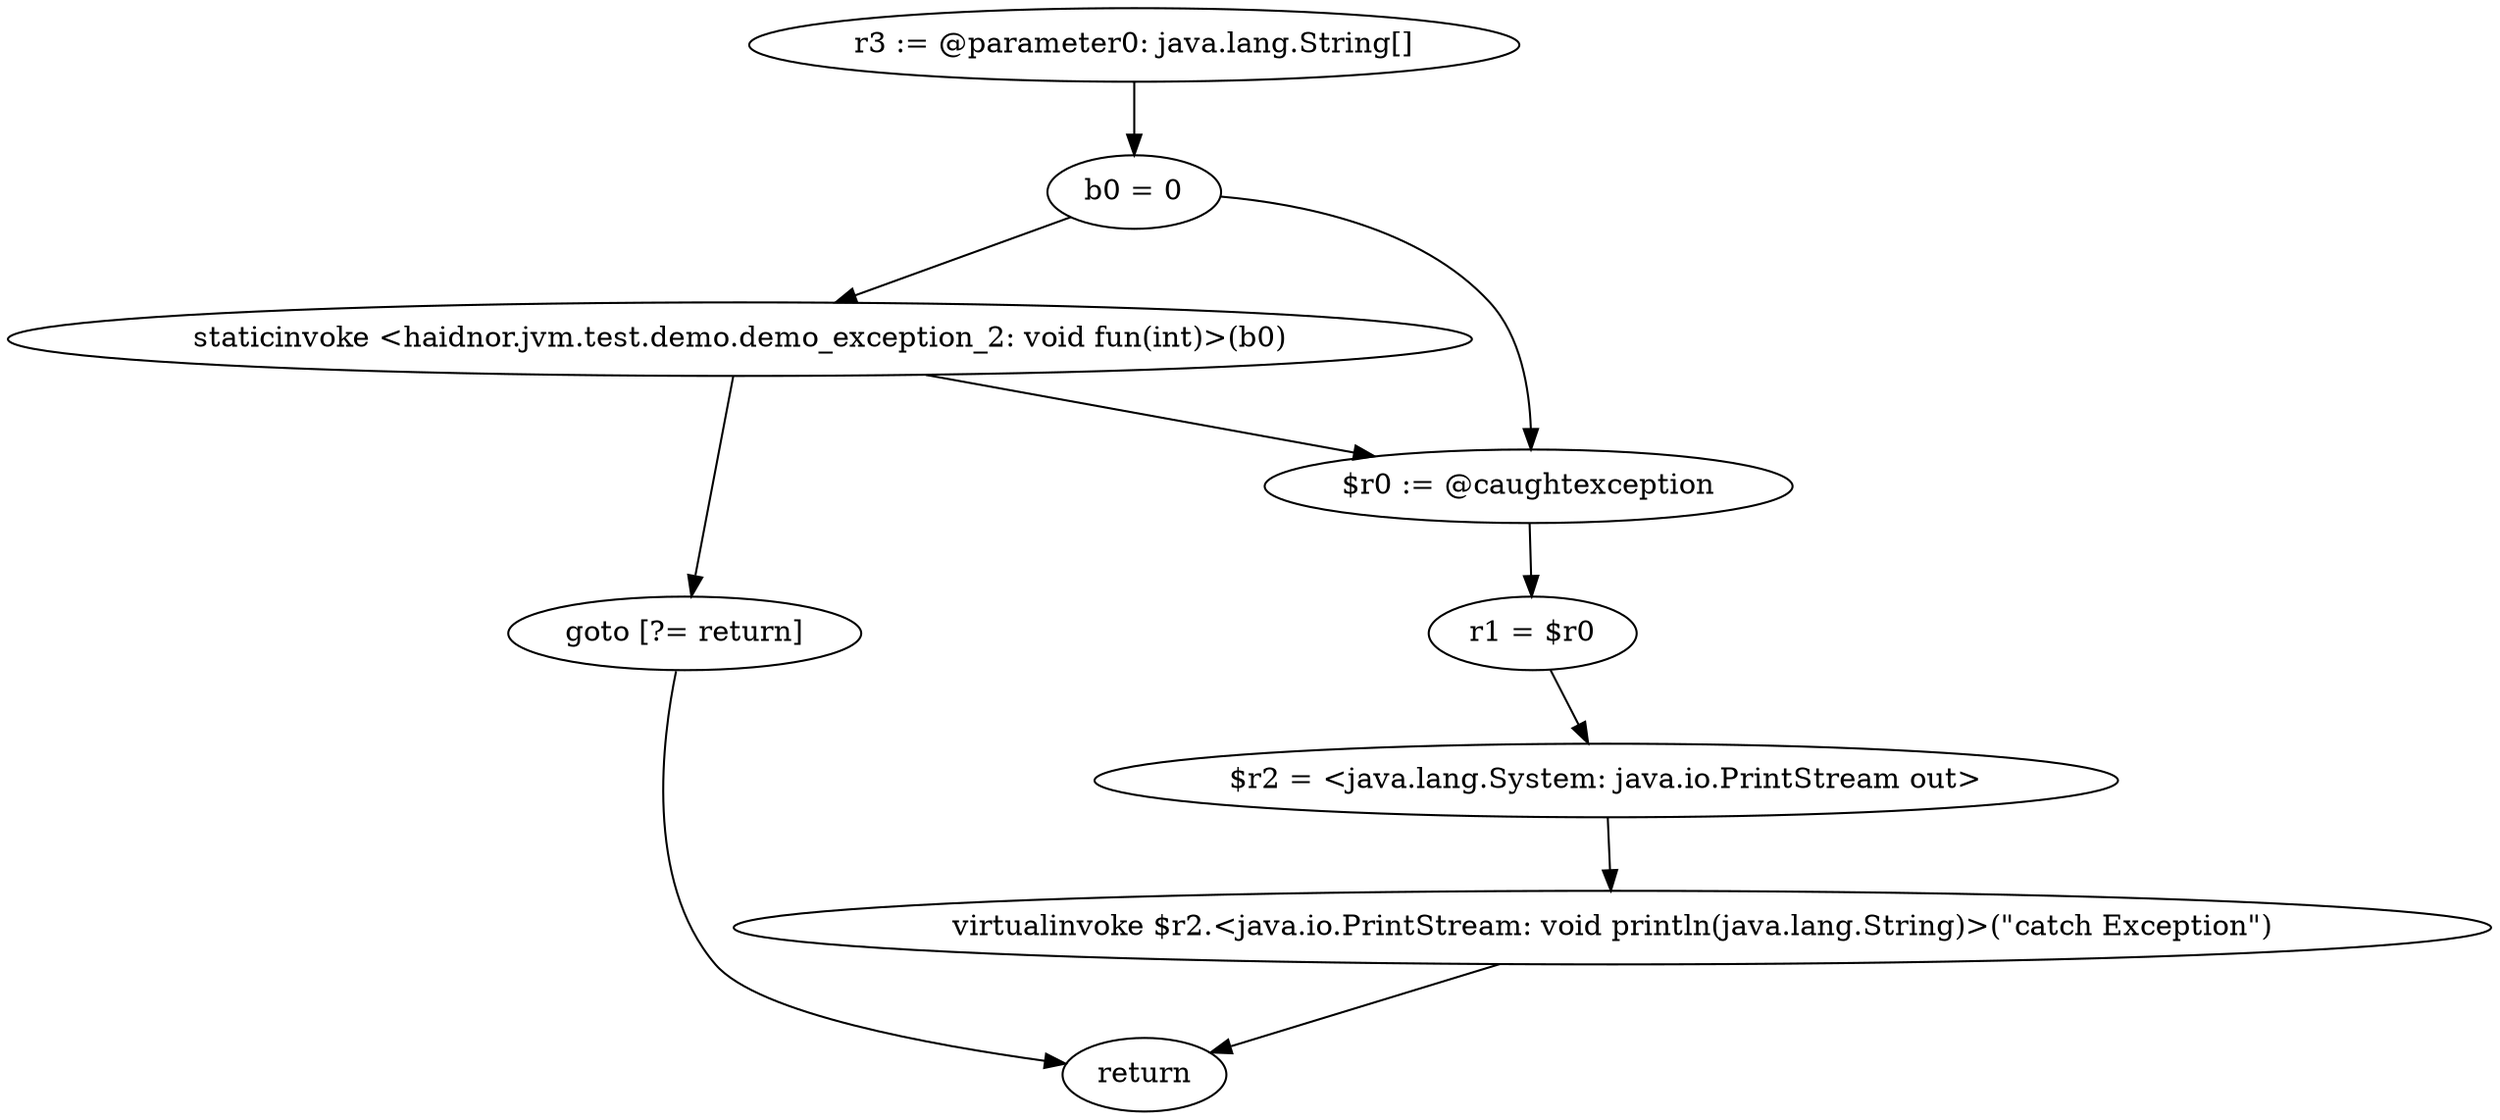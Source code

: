 digraph "unitGraph" {
    "r3 := @parameter0: java.lang.String[]"
    "b0 = 0"
    "staticinvoke <haidnor.jvm.test.demo.demo_exception_2: void fun(int)>(b0)"
    "goto [?= return]"
    "$r0 := @caughtexception"
    "r1 = $r0"
    "$r2 = <java.lang.System: java.io.PrintStream out>"
    "virtualinvoke $r2.<java.io.PrintStream: void println(java.lang.String)>(\"catch Exception\")"
    "return"
    "r3 := @parameter0: java.lang.String[]"->"b0 = 0";
    "b0 = 0"->"staticinvoke <haidnor.jvm.test.demo.demo_exception_2: void fun(int)>(b0)";
    "b0 = 0"->"$r0 := @caughtexception";
    "staticinvoke <haidnor.jvm.test.demo.demo_exception_2: void fun(int)>(b0)"->"goto [?= return]";
    "staticinvoke <haidnor.jvm.test.demo.demo_exception_2: void fun(int)>(b0)"->"$r0 := @caughtexception";
    "goto [?= return]"->"return";
    "$r0 := @caughtexception"->"r1 = $r0";
    "r1 = $r0"->"$r2 = <java.lang.System: java.io.PrintStream out>";
    "$r2 = <java.lang.System: java.io.PrintStream out>"->"virtualinvoke $r2.<java.io.PrintStream: void println(java.lang.String)>(\"catch Exception\")";
    "virtualinvoke $r2.<java.io.PrintStream: void println(java.lang.String)>(\"catch Exception\")"->"return";
}
